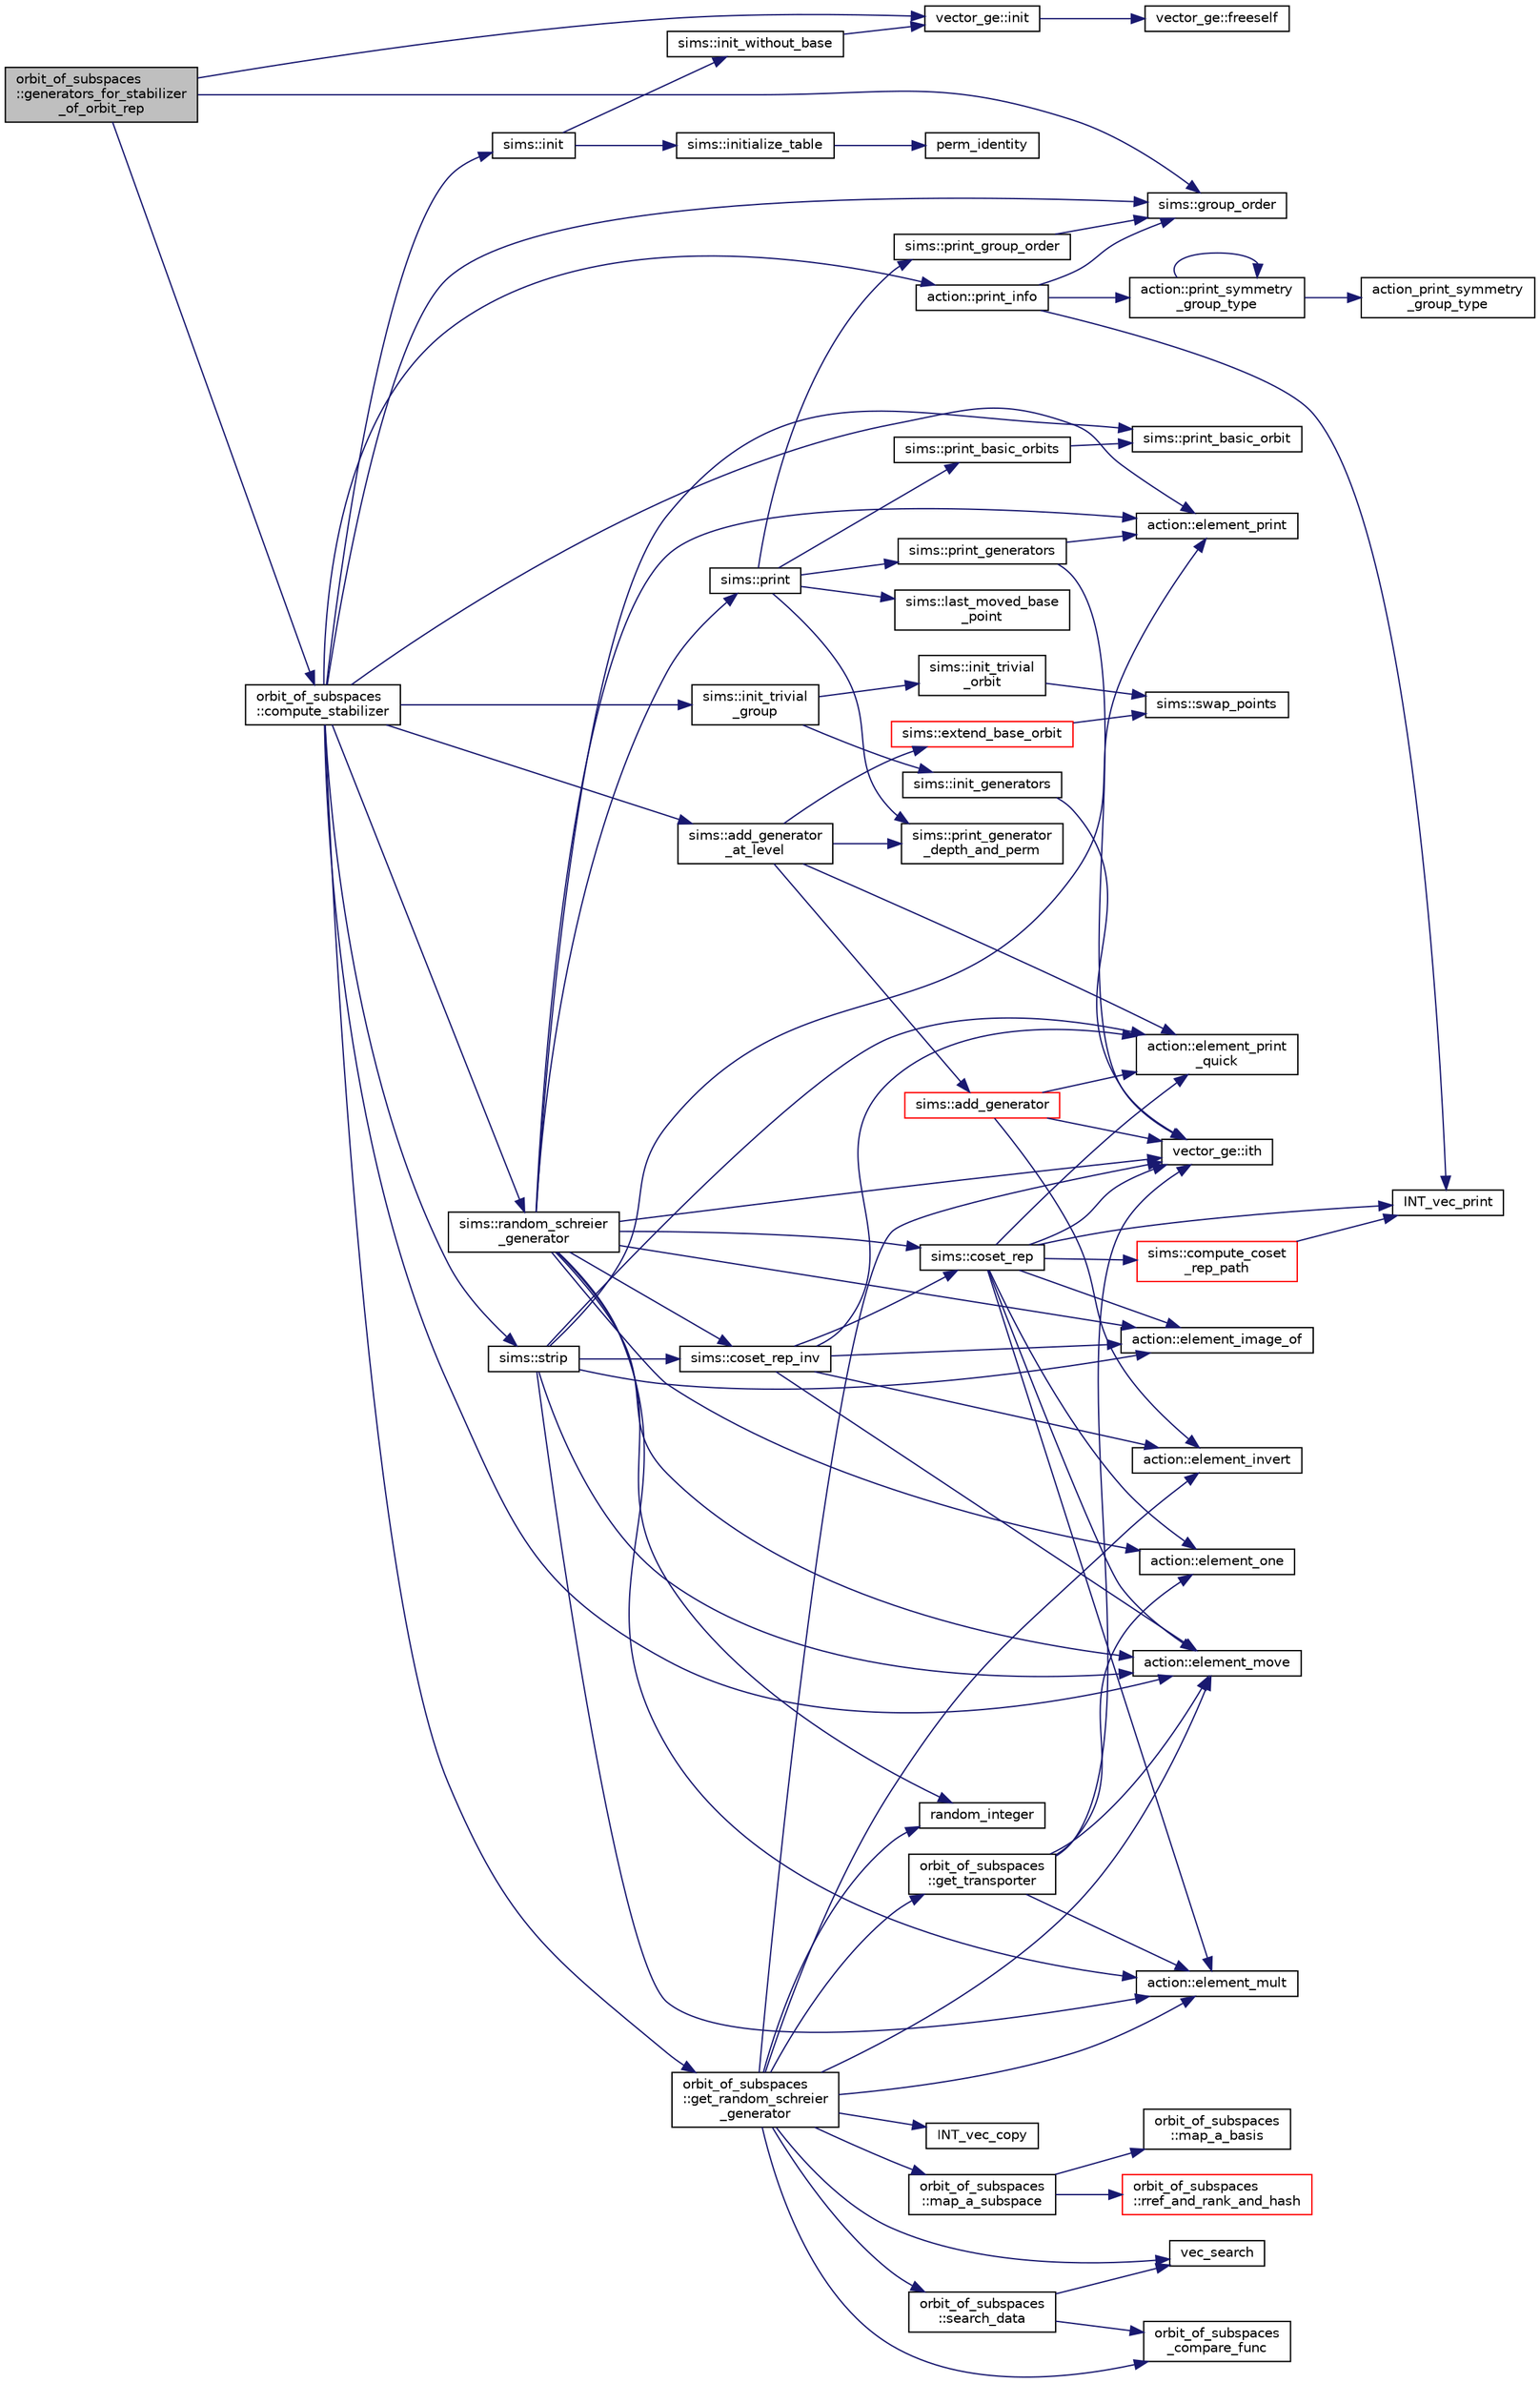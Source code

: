 digraph "orbit_of_subspaces::generators_for_stabilizer_of_orbit_rep"
{
  edge [fontname="Helvetica",fontsize="10",labelfontname="Helvetica",labelfontsize="10"];
  node [fontname="Helvetica",fontsize="10",shape=record];
  rankdir="LR";
  Node91 [label="orbit_of_subspaces\l::generators_for_stabilizer\l_of_orbit_rep",height=0.2,width=0.4,color="black", fillcolor="grey75", style="filled", fontcolor="black"];
  Node91 -> Node92 [color="midnightblue",fontsize="10",style="solid",fontname="Helvetica"];
  Node92 [label="orbit_of_subspaces\l::compute_stabilizer",height=0.2,width=0.4,color="black", fillcolor="white", style="filled",URL="$d5/d64/classorbit__of__subspaces.html#a417479ac6c67e0a70ccd873212f504a9"];
  Node92 -> Node93 [color="midnightblue",fontsize="10",style="solid",fontname="Helvetica"];
  Node93 [label="action::print_info",height=0.2,width=0.4,color="black", fillcolor="white", style="filled",URL="$d2/d86/classaction.html#a6f89e493e5c5a32e5c3b8963d438ce86"];
  Node93 -> Node94 [color="midnightblue",fontsize="10",style="solid",fontname="Helvetica"];
  Node94 [label="action::print_symmetry\l_group_type",height=0.2,width=0.4,color="black", fillcolor="white", style="filled",URL="$d2/d86/classaction.html#aed811766c7e64fe2c853df8b0b67aa6e"];
  Node94 -> Node95 [color="midnightblue",fontsize="10",style="solid",fontname="Helvetica"];
  Node95 [label="action_print_symmetry\l_group_type",height=0.2,width=0.4,color="black", fillcolor="white", style="filled",URL="$d5/d90/action__global_8_c.html#a03666b9440c4962148eba7905b9f843c"];
  Node94 -> Node94 [color="midnightblue",fontsize="10",style="solid",fontname="Helvetica"];
  Node93 -> Node96 [color="midnightblue",fontsize="10",style="solid",fontname="Helvetica"];
  Node96 [label="INT_vec_print",height=0.2,width=0.4,color="black", fillcolor="white", style="filled",URL="$df/dbf/sajeeb_8_c.html#a79a5901af0b47dd0d694109543c027fe"];
  Node93 -> Node97 [color="midnightblue",fontsize="10",style="solid",fontname="Helvetica"];
  Node97 [label="sims::group_order",height=0.2,width=0.4,color="black", fillcolor="white", style="filled",URL="$d9/df3/classsims.html#aa442445175656570fa35febbe790efad"];
  Node92 -> Node98 [color="midnightblue",fontsize="10",style="solid",fontname="Helvetica"];
  Node98 [label="sims::init",height=0.2,width=0.4,color="black", fillcolor="white", style="filled",URL="$d9/df3/classsims.html#a02eb61ed14f75cfe4dc0770142c1bff0"];
  Node98 -> Node99 [color="midnightblue",fontsize="10",style="solid",fontname="Helvetica"];
  Node99 [label="sims::init_without_base",height=0.2,width=0.4,color="black", fillcolor="white", style="filled",URL="$d9/df3/classsims.html#a1010f2dc330b7c5ae10128c0b7dcbefd"];
  Node99 -> Node100 [color="midnightblue",fontsize="10",style="solid",fontname="Helvetica"];
  Node100 [label="vector_ge::init",height=0.2,width=0.4,color="black", fillcolor="white", style="filled",URL="$d4/d6e/classvector__ge.html#afe1d6befd1f1501e6be34afbaa9d30a8"];
  Node100 -> Node101 [color="midnightblue",fontsize="10",style="solid",fontname="Helvetica"];
  Node101 [label="vector_ge::freeself",height=0.2,width=0.4,color="black", fillcolor="white", style="filled",URL="$d4/d6e/classvector__ge.html#aa002e4b715cc73a9b8b367d29700b452"];
  Node98 -> Node102 [color="midnightblue",fontsize="10",style="solid",fontname="Helvetica"];
  Node102 [label="sims::initialize_table",height=0.2,width=0.4,color="black", fillcolor="white", style="filled",URL="$d9/df3/classsims.html#abe36dd0812bde20447f5aaa8384596a7"];
  Node102 -> Node103 [color="midnightblue",fontsize="10",style="solid",fontname="Helvetica"];
  Node103 [label="perm_identity",height=0.2,width=0.4,color="black", fillcolor="white", style="filled",URL="$d2/d7c/combinatorics_8_c.html#aebc54d3f9c31f253ae53e3eb3b386208"];
  Node92 -> Node104 [color="midnightblue",fontsize="10",style="solid",fontname="Helvetica"];
  Node104 [label="sims::init_trivial\l_group",height=0.2,width=0.4,color="black", fillcolor="white", style="filled",URL="$d9/df3/classsims.html#a6a55a0a4e5124654f999933fd635334a"];
  Node104 -> Node105 [color="midnightblue",fontsize="10",style="solid",fontname="Helvetica"];
  Node105 [label="sims::init_generators",height=0.2,width=0.4,color="black", fillcolor="white", style="filled",URL="$d9/df3/classsims.html#aa2a7908389727bdfa05d034e8d53a818"];
  Node105 -> Node106 [color="midnightblue",fontsize="10",style="solid",fontname="Helvetica"];
  Node106 [label="vector_ge::ith",height=0.2,width=0.4,color="black", fillcolor="white", style="filled",URL="$d4/d6e/classvector__ge.html#a1ff002e8b746a9beb119d57dcd4a15ff"];
  Node104 -> Node107 [color="midnightblue",fontsize="10",style="solid",fontname="Helvetica"];
  Node107 [label="sims::init_trivial\l_orbit",height=0.2,width=0.4,color="black", fillcolor="white", style="filled",URL="$d9/df3/classsims.html#ac55702550a4671a721f78345dd9bff70"];
  Node107 -> Node108 [color="midnightblue",fontsize="10",style="solid",fontname="Helvetica"];
  Node108 [label="sims::swap_points",height=0.2,width=0.4,color="black", fillcolor="white", style="filled",URL="$d9/df3/classsims.html#a3443b4bbfb5573864c29b627562819d2"];
  Node92 -> Node97 [color="midnightblue",fontsize="10",style="solid",fontname="Helvetica"];
  Node92 -> Node109 [color="midnightblue",fontsize="10",style="solid",fontname="Helvetica"];
  Node109 [label="orbit_of_subspaces\l::get_random_schreier\l_generator",height=0.2,width=0.4,color="black", fillcolor="white", style="filled",URL="$d5/d64/classorbit__of__subspaces.html#a3515f558abf49f6d5433709a9f83fd9f"];
  Node109 -> Node110 [color="midnightblue",fontsize="10",style="solid",fontname="Helvetica"];
  Node110 [label="random_integer",height=0.2,width=0.4,color="black", fillcolor="white", style="filled",URL="$d5/db4/io__and__os_8h.html#a509937846575424b1c8863e1bb96a766"];
  Node109 -> Node111 [color="midnightblue",fontsize="10",style="solid",fontname="Helvetica"];
  Node111 [label="orbit_of_subspaces\l::get_transporter",height=0.2,width=0.4,color="black", fillcolor="white", style="filled",URL="$d5/d64/classorbit__of__subspaces.html#a8a12bc95bd872bc86e026ea09b9dd396"];
  Node111 -> Node112 [color="midnightblue",fontsize="10",style="solid",fontname="Helvetica"];
  Node112 [label="action::element_one",height=0.2,width=0.4,color="black", fillcolor="white", style="filled",URL="$d2/d86/classaction.html#a780a105daf04d6d1fe7e2f63b3c88e3b"];
  Node111 -> Node113 [color="midnightblue",fontsize="10",style="solid",fontname="Helvetica"];
  Node113 [label="action::element_mult",height=0.2,width=0.4,color="black", fillcolor="white", style="filled",URL="$d2/d86/classaction.html#ae9e36b2cae1f0f7bd7144097fa9a34b3"];
  Node111 -> Node106 [color="midnightblue",fontsize="10",style="solid",fontname="Helvetica"];
  Node111 -> Node114 [color="midnightblue",fontsize="10",style="solid",fontname="Helvetica"];
  Node114 [label="action::element_move",height=0.2,width=0.4,color="black", fillcolor="white", style="filled",URL="$d2/d86/classaction.html#a550947491bbb534d3d7951f50198a874"];
  Node109 -> Node113 [color="midnightblue",fontsize="10",style="solid",fontname="Helvetica"];
  Node109 -> Node106 [color="midnightblue",fontsize="10",style="solid",fontname="Helvetica"];
  Node109 -> Node115 [color="midnightblue",fontsize="10",style="solid",fontname="Helvetica"];
  Node115 [label="INT_vec_copy",height=0.2,width=0.4,color="black", fillcolor="white", style="filled",URL="$df/dbf/sajeeb_8_c.html#ac2d875e27e009af6ec04d17254d11075"];
  Node109 -> Node116 [color="midnightblue",fontsize="10",style="solid",fontname="Helvetica"];
  Node116 [label="orbit_of_subspaces\l::map_a_subspace",height=0.2,width=0.4,color="black", fillcolor="white", style="filled",URL="$d5/d64/classorbit__of__subspaces.html#a2aa8610550666ef263bf0a0e21e37eba"];
  Node116 -> Node117 [color="midnightblue",fontsize="10",style="solid",fontname="Helvetica"];
  Node117 [label="orbit_of_subspaces\l::map_a_basis",height=0.2,width=0.4,color="black", fillcolor="white", style="filled",URL="$d5/d64/classorbit__of__subspaces.html#addbdc7a355fbd5b5a220bdbc2023b64b"];
  Node116 -> Node118 [color="midnightblue",fontsize="10",style="solid",fontname="Helvetica"];
  Node118 [label="orbit_of_subspaces\l::rref_and_rank_and_hash",height=0.2,width=0.4,color="red", fillcolor="white", style="filled",URL="$d5/d64/classorbit__of__subspaces.html#a26de37849f6d21e531a9541245d766c1"];
  Node109 -> Node124 [color="midnightblue",fontsize="10",style="solid",fontname="Helvetica"];
  Node124 [label="orbit_of_subspaces\l::search_data",height=0.2,width=0.4,color="black", fillcolor="white", style="filled",URL="$d5/d64/classorbit__of__subspaces.html#ae9f5bcb67f33c3ea80a7ce690301dc50"];
  Node124 -> Node125 [color="midnightblue",fontsize="10",style="solid",fontname="Helvetica"];
  Node125 [label="vec_search",height=0.2,width=0.4,color="black", fillcolor="white", style="filled",URL="$d5/de2/foundations_2data__structures_2data__structures_8h.html#a2d4becb500cd39649c49f94188b31bc5"];
  Node124 -> Node126 [color="midnightblue",fontsize="10",style="solid",fontname="Helvetica"];
  Node126 [label="orbit_of_subspaces\l_compare_func",height=0.2,width=0.4,color="black", fillcolor="white", style="filled",URL="$de/d04/orbit__of__subspaces_8_c.html#a05ba8b7962f347724c63d56ea731d209"];
  Node109 -> Node125 [color="midnightblue",fontsize="10",style="solid",fontname="Helvetica"];
  Node109 -> Node126 [color="midnightblue",fontsize="10",style="solid",fontname="Helvetica"];
  Node109 -> Node127 [color="midnightblue",fontsize="10",style="solid",fontname="Helvetica"];
  Node127 [label="action::element_invert",height=0.2,width=0.4,color="black", fillcolor="white", style="filled",URL="$d2/d86/classaction.html#aa4bd01e338497714586636751fcef436"];
  Node109 -> Node114 [color="midnightblue",fontsize="10",style="solid",fontname="Helvetica"];
  Node92 -> Node128 [color="midnightblue",fontsize="10",style="solid",fontname="Helvetica"];
  Node128 [label="sims::random_schreier\l_generator",height=0.2,width=0.4,color="black", fillcolor="white", style="filled",URL="$d9/df3/classsims.html#aaa77048e586c36a7639fa61ff66e0a23"];
  Node128 -> Node112 [color="midnightblue",fontsize="10",style="solid",fontname="Helvetica"];
  Node128 -> Node110 [color="midnightblue",fontsize="10",style="solid",fontname="Helvetica"];
  Node128 -> Node129 [color="midnightblue",fontsize="10",style="solid",fontname="Helvetica"];
  Node129 [label="sims::coset_rep",height=0.2,width=0.4,color="black", fillcolor="white", style="filled",URL="$d9/df3/classsims.html#a3d669dba4d005cd2399388f27f44cd04"];
  Node129 -> Node130 [color="midnightblue",fontsize="10",style="solid",fontname="Helvetica"];
  Node130 [label="sims::compute_coset\l_rep_path",height=0.2,width=0.4,color="red", fillcolor="white", style="filled",URL="$d9/df3/classsims.html#a22a53a24eb86dcfe54cb3588776a4d96"];
  Node130 -> Node96 [color="midnightblue",fontsize="10",style="solid",fontname="Helvetica"];
  Node129 -> Node96 [color="midnightblue",fontsize="10",style="solid",fontname="Helvetica"];
  Node129 -> Node112 [color="midnightblue",fontsize="10",style="solid",fontname="Helvetica"];
  Node129 -> Node106 [color="midnightblue",fontsize="10",style="solid",fontname="Helvetica"];
  Node129 -> Node132 [color="midnightblue",fontsize="10",style="solid",fontname="Helvetica"];
  Node132 [label="action::element_print\l_quick",height=0.2,width=0.4,color="black", fillcolor="white", style="filled",URL="$d2/d86/classaction.html#a4844680cf6750396f76494a28655265b"];
  Node129 -> Node113 [color="midnightblue",fontsize="10",style="solid",fontname="Helvetica"];
  Node129 -> Node114 [color="midnightblue",fontsize="10",style="solid",fontname="Helvetica"];
  Node129 -> Node133 [color="midnightblue",fontsize="10",style="solid",fontname="Helvetica"];
  Node133 [label="action::element_image_of",height=0.2,width=0.4,color="black", fillcolor="white", style="filled",URL="$d2/d86/classaction.html#ae09559d4537a048fc860f8a74a31393d"];
  Node128 -> Node133 [color="midnightblue",fontsize="10",style="solid",fontname="Helvetica"];
  Node128 -> Node134 [color="midnightblue",fontsize="10",style="solid",fontname="Helvetica"];
  Node134 [label="sims::print_basic_orbit",height=0.2,width=0.4,color="black", fillcolor="white", style="filled",URL="$d9/df3/classsims.html#ae777e80bb7cef4f757c701173f924a6d"];
  Node128 -> Node135 [color="midnightblue",fontsize="10",style="solid",fontname="Helvetica"];
  Node135 [label="action::element_print",height=0.2,width=0.4,color="black", fillcolor="white", style="filled",URL="$d2/d86/classaction.html#ae38c3ef3c1125213733d63c6fc3c40cd"];
  Node128 -> Node106 [color="midnightblue",fontsize="10",style="solid",fontname="Helvetica"];
  Node128 -> Node113 [color="midnightblue",fontsize="10",style="solid",fontname="Helvetica"];
  Node128 -> Node114 [color="midnightblue",fontsize="10",style="solid",fontname="Helvetica"];
  Node128 -> Node136 [color="midnightblue",fontsize="10",style="solid",fontname="Helvetica"];
  Node136 [label="sims::print",height=0.2,width=0.4,color="black", fillcolor="white", style="filled",URL="$d9/df3/classsims.html#a93c3d22dc3ac6d78acc60bad65234944"];
  Node136 -> Node137 [color="midnightblue",fontsize="10",style="solid",fontname="Helvetica"];
  Node137 [label="sims::last_moved_base\l_point",height=0.2,width=0.4,color="black", fillcolor="white", style="filled",URL="$d9/df3/classsims.html#ab7549d6212df09ad5fdcc8b5edbe8806"];
  Node136 -> Node138 [color="midnightblue",fontsize="10",style="solid",fontname="Helvetica"];
  Node138 [label="sims::print_group_order",height=0.2,width=0.4,color="black", fillcolor="white", style="filled",URL="$d9/df3/classsims.html#a2fc3bfc40a993e0a6902374465304c0c"];
  Node138 -> Node97 [color="midnightblue",fontsize="10",style="solid",fontname="Helvetica"];
  Node136 -> Node139 [color="midnightblue",fontsize="10",style="solid",fontname="Helvetica"];
  Node139 [label="sims::print_generator\l_depth_and_perm",height=0.2,width=0.4,color="black", fillcolor="white", style="filled",URL="$d9/df3/classsims.html#a4630b82437f49635da45c5fc1953d919"];
  Node136 -> Node140 [color="midnightblue",fontsize="10",style="solid",fontname="Helvetica"];
  Node140 [label="sims::print_generators",height=0.2,width=0.4,color="black", fillcolor="white", style="filled",URL="$d9/df3/classsims.html#a49dfebd7ef9b23cb3c1264bc462f2233"];
  Node140 -> Node135 [color="midnightblue",fontsize="10",style="solid",fontname="Helvetica"];
  Node140 -> Node106 [color="midnightblue",fontsize="10",style="solid",fontname="Helvetica"];
  Node136 -> Node141 [color="midnightblue",fontsize="10",style="solid",fontname="Helvetica"];
  Node141 [label="sims::print_basic_orbits",height=0.2,width=0.4,color="black", fillcolor="white", style="filled",URL="$d9/df3/classsims.html#ab26955fba9bb5a6fe176b4f12d0a6c5a"];
  Node141 -> Node134 [color="midnightblue",fontsize="10",style="solid",fontname="Helvetica"];
  Node128 -> Node142 [color="midnightblue",fontsize="10",style="solid",fontname="Helvetica"];
  Node142 [label="sims::coset_rep_inv",height=0.2,width=0.4,color="black", fillcolor="white", style="filled",URL="$d9/df3/classsims.html#a388f523d4ec997fce4e9ede924de99b9"];
  Node142 -> Node129 [color="midnightblue",fontsize="10",style="solid",fontname="Helvetica"];
  Node142 -> Node132 [color="midnightblue",fontsize="10",style="solid",fontname="Helvetica"];
  Node142 -> Node133 [color="midnightblue",fontsize="10",style="solid",fontname="Helvetica"];
  Node142 -> Node127 [color="midnightblue",fontsize="10",style="solid",fontname="Helvetica"];
  Node142 -> Node114 [color="midnightblue",fontsize="10",style="solid",fontname="Helvetica"];
  Node92 -> Node114 [color="midnightblue",fontsize="10",style="solid",fontname="Helvetica"];
  Node92 -> Node143 [color="midnightblue",fontsize="10",style="solid",fontname="Helvetica"];
  Node143 [label="sims::strip",height=0.2,width=0.4,color="black", fillcolor="white", style="filled",URL="$d9/df3/classsims.html#a4d902cab732ddf9f60788dda85b0a775"];
  Node143 -> Node132 [color="midnightblue",fontsize="10",style="solid",fontname="Helvetica"];
  Node143 -> Node114 [color="midnightblue",fontsize="10",style="solid",fontname="Helvetica"];
  Node143 -> Node133 [color="midnightblue",fontsize="10",style="solid",fontname="Helvetica"];
  Node143 -> Node142 [color="midnightblue",fontsize="10",style="solid",fontname="Helvetica"];
  Node143 -> Node135 [color="midnightblue",fontsize="10",style="solid",fontname="Helvetica"];
  Node143 -> Node113 [color="midnightblue",fontsize="10",style="solid",fontname="Helvetica"];
  Node92 -> Node135 [color="midnightblue",fontsize="10",style="solid",fontname="Helvetica"];
  Node92 -> Node144 [color="midnightblue",fontsize="10",style="solid",fontname="Helvetica"];
  Node144 [label="sims::add_generator\l_at_level",height=0.2,width=0.4,color="black", fillcolor="white", style="filled",URL="$d9/df3/classsims.html#ac9f0f17058381524d70645e9d6893e4d"];
  Node144 -> Node132 [color="midnightblue",fontsize="10",style="solid",fontname="Helvetica"];
  Node144 -> Node145 [color="midnightblue",fontsize="10",style="solid",fontname="Helvetica"];
  Node145 [label="sims::add_generator",height=0.2,width=0.4,color="red", fillcolor="white", style="filled",URL="$d9/df3/classsims.html#add28c3fa3ed9825c7ccb4b1fb7ac22d4"];
  Node145 -> Node132 [color="midnightblue",fontsize="10",style="solid",fontname="Helvetica"];
  Node145 -> Node127 [color="midnightblue",fontsize="10",style="solid",fontname="Helvetica"];
  Node145 -> Node106 [color="midnightblue",fontsize="10",style="solid",fontname="Helvetica"];
  Node144 -> Node139 [color="midnightblue",fontsize="10",style="solid",fontname="Helvetica"];
  Node144 -> Node152 [color="midnightblue",fontsize="10",style="solid",fontname="Helvetica"];
  Node152 [label="sims::extend_base_orbit",height=0.2,width=0.4,color="red", fillcolor="white", style="filled",URL="$d9/df3/classsims.html#a1ded039dbe83239f4e116fe5b84fdcea"];
  Node152 -> Node108 [color="midnightblue",fontsize="10",style="solid",fontname="Helvetica"];
  Node91 -> Node97 [color="midnightblue",fontsize="10",style="solid",fontname="Helvetica"];
  Node91 -> Node100 [color="midnightblue",fontsize="10",style="solid",fontname="Helvetica"];
}

